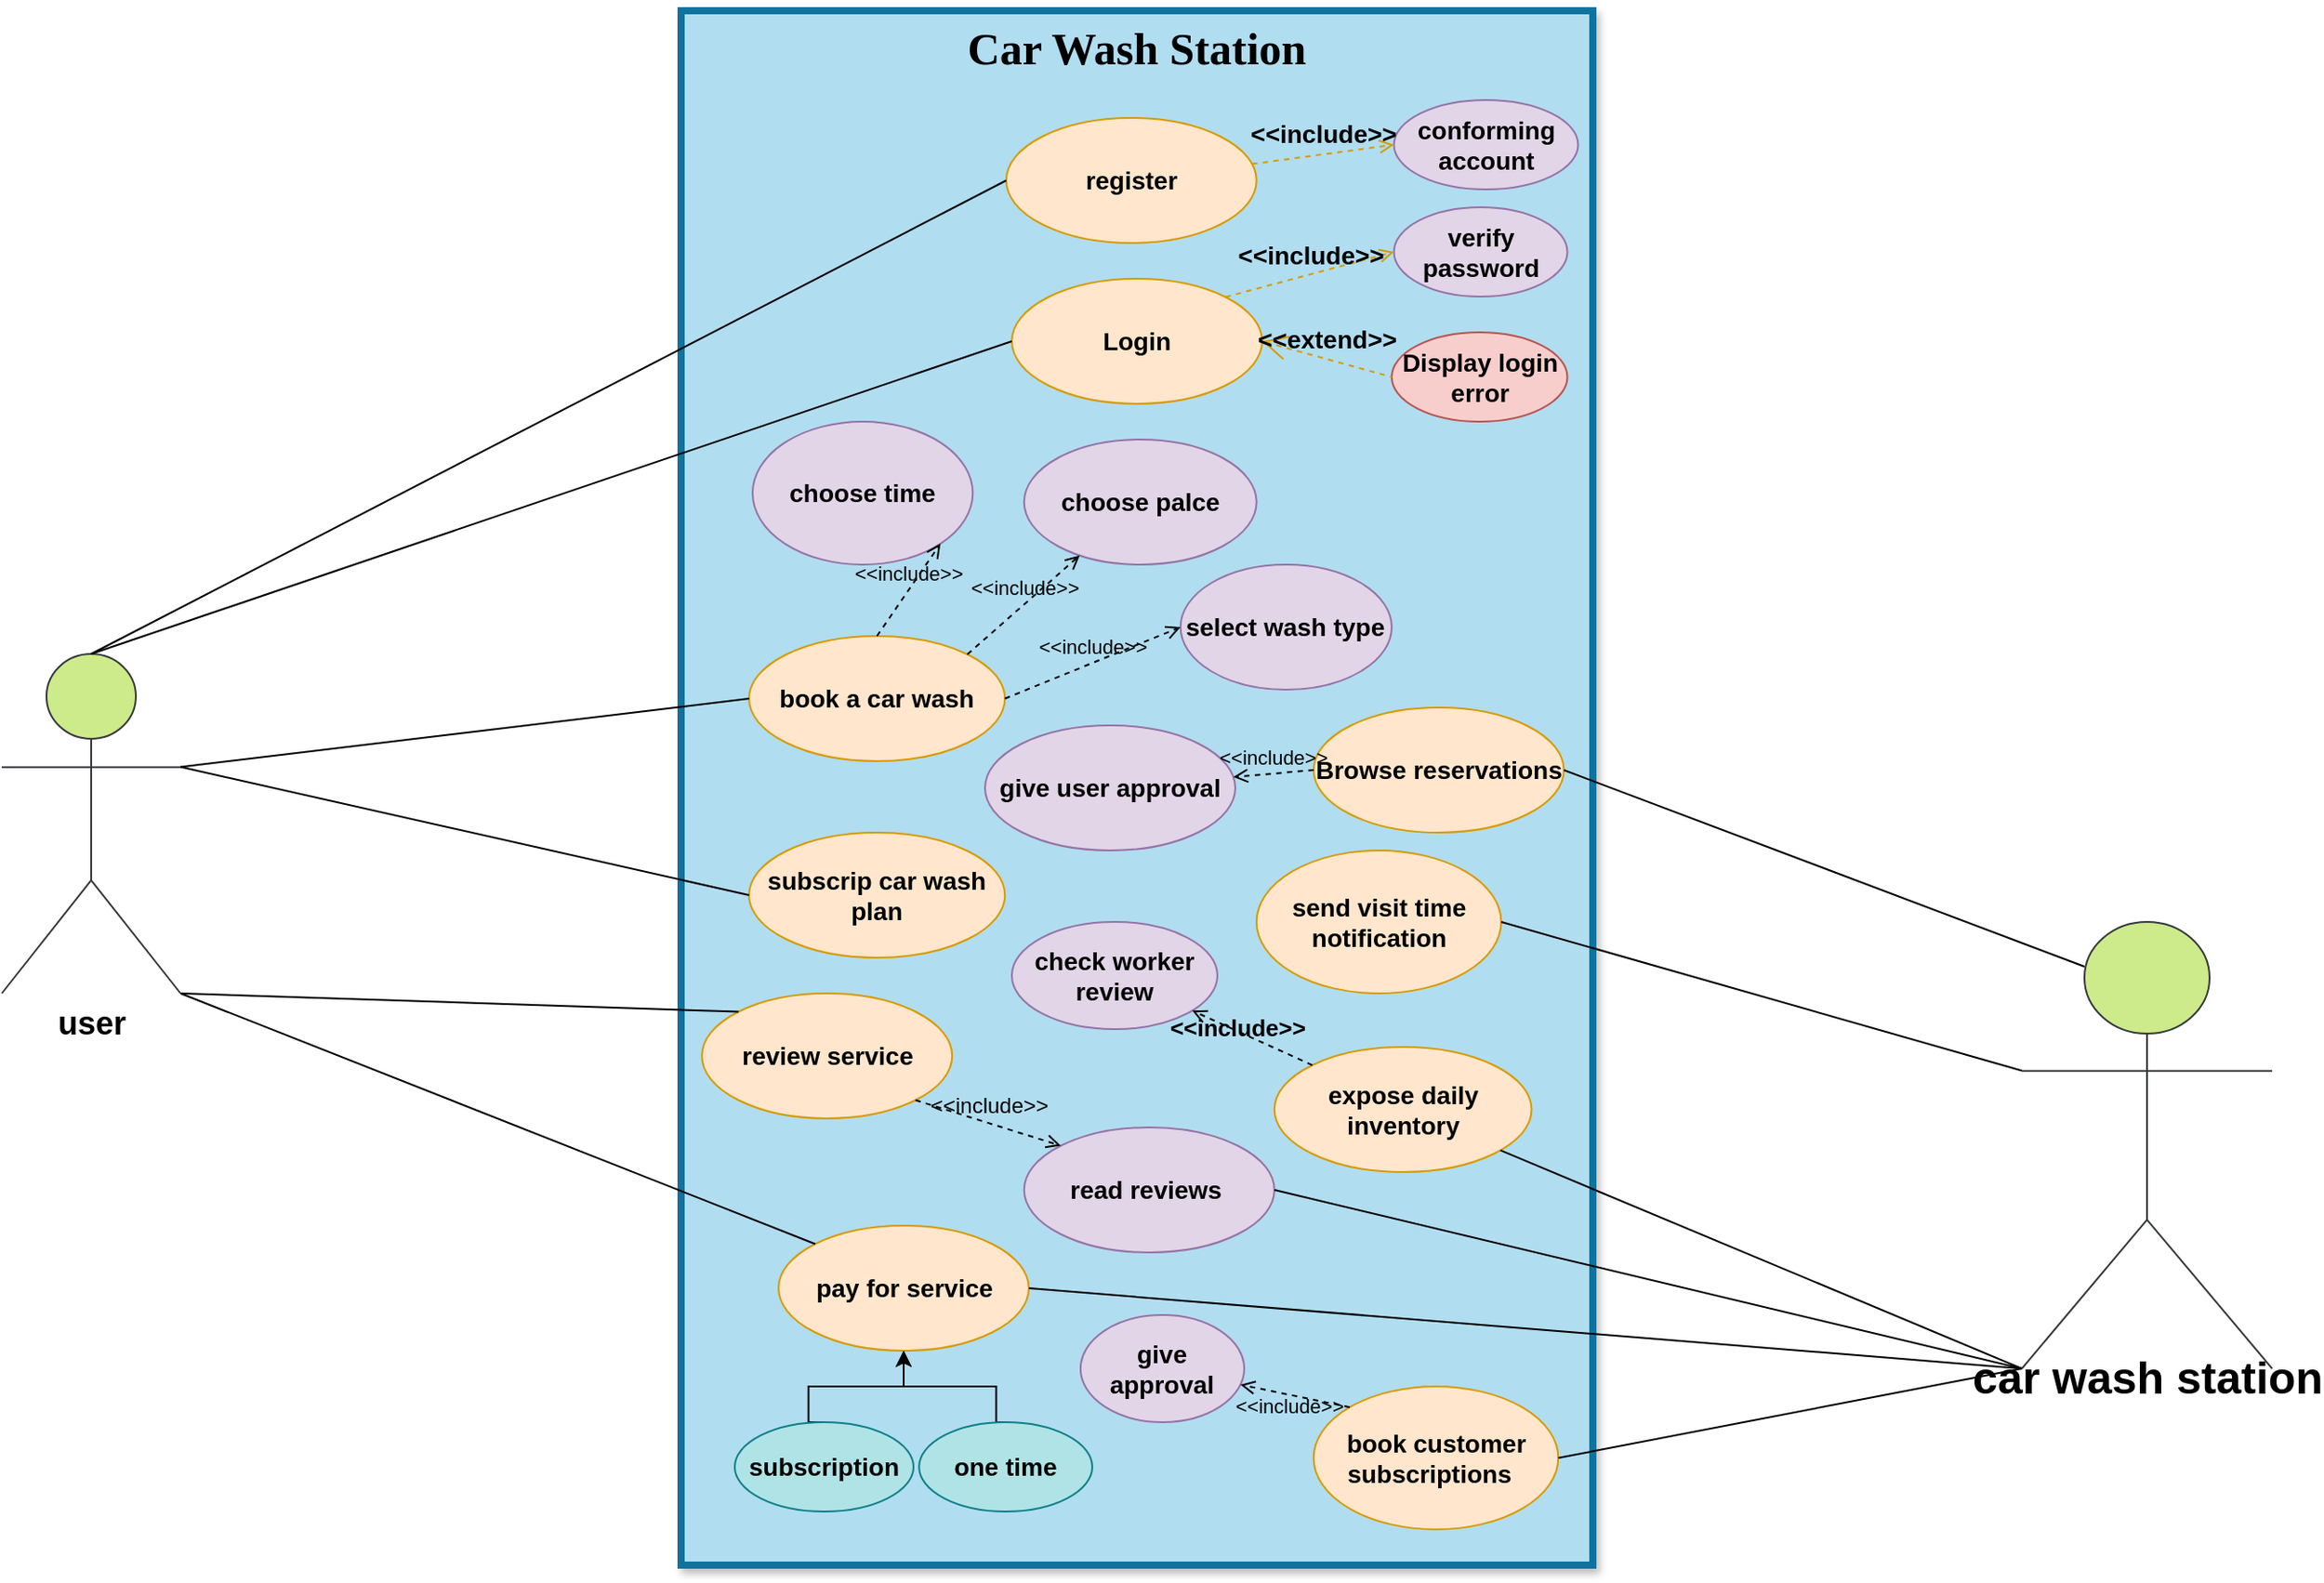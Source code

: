 <mxfile version="13.8.1" type="github">
  <diagram id="q_0R8UOEveoawnxMy5qo" name="Page-1">
    <mxGraphModel dx="2272" dy="762" grid="1" gridSize="10" guides="1" tooltips="1" connect="1" arrows="1" fold="1" page="1" pageScale="1" pageWidth="850" pageHeight="1100" math="0" shadow="0">
      <root>
        <mxCell id="0" />
        <mxCell id="1" parent="0" />
        <mxCell id="5sgcdlkwPYFkjUGc1Uxb-1" value="&lt;span style=&quot;line-height: 107% ; font-size: 25px&quot;&gt;&lt;font style=&quot;font-size: 25px&quot;&gt;Car Wash Station&lt;/font&gt;&lt;/span&gt;" style="shape=rect;html=1;verticalAlign=top;fontStyle=1;whiteSpace=wrap;align=center;fillColor=#b1ddf0;strokeColor=#10739e;gradientColor=none;strokeWidth=4;perimeterSpacing=1;shadow=1;rounded=0;fontSize=25;fontFamily=Comic Sans MS;" parent="1" vertex="1">
          <mxGeometry x="180" y="50" width="510" height="870" as="geometry" />
        </mxCell>
        <mxCell id="5sgcdlkwPYFkjUGc1Uxb-2" value="&lt;font style=&quot;font-size: 18px;&quot;&gt;user&lt;/font&gt;" style="shape=umlActor;html=1;verticalLabelPosition=bottom;verticalAlign=top;align=center;strokeWidth=1;fillColor=#cdeb8b;strokeColor=#36393d;fontSize=18;fontStyle=1" parent="1" vertex="1">
          <mxGeometry x="-200" y="410" width="100" height="190" as="geometry" />
        </mxCell>
        <mxCell id="5sgcdlkwPYFkjUGc1Uxb-3" value="Login" style="ellipse;whiteSpace=wrap;html=1;strokeWidth=1;fillColor=#ffe6cc;strokeColor=#d79b00;fontSize=14;fontStyle=1" parent="1" vertex="1">
          <mxGeometry x="365" y="200" width="140" height="70" as="geometry" />
        </mxCell>
        <mxCell id="5sgcdlkwPYFkjUGc1Uxb-4" value="book a car wash" style="ellipse;whiteSpace=wrap;html=1;strokeWidth=1;fillColor=#ffe6cc;strokeColor=#d79b00;fontSize=14;fontStyle=1" parent="1" vertex="1">
          <mxGeometry x="218" y="400" width="143.13" height="70" as="geometry" />
        </mxCell>
        <mxCell id="5sgcdlkwPYFkjUGc1Uxb-5" value="choose time" style="ellipse;whiteSpace=wrap;html=1;strokeWidth=1;fillColor=#e1d5e7;strokeColor=#9673a6;fontSize=14;fontStyle=1" parent="1" vertex="1">
          <mxGeometry x="220" y="280" width="123.13" height="80" as="geometry" />
        </mxCell>
        <mxCell id="5sgcdlkwPYFkjUGc1Uxb-6" value="select wash type" style="ellipse;whiteSpace=wrap;html=1;strokeWidth=1;fillColor=#e1d5e7;strokeColor=#9673a6;fontSize=14;fontStyle=1" parent="1" vertex="1">
          <mxGeometry x="459.37" y="360" width="118.13" height="70" as="geometry" />
        </mxCell>
        <mxCell id="5sgcdlkwPYFkjUGc1Uxb-7" value="verify password" style="ellipse;whiteSpace=wrap;html=1;strokeWidth=1;fillColor=#e1d5e7;strokeColor=#9673a6;fontSize=14;fontStyle=1" parent="1" vertex="1">
          <mxGeometry x="578.75" y="160" width="97" height="50" as="geometry" />
        </mxCell>
        <mxCell id="5sgcdlkwPYFkjUGc1Uxb-8" value="&amp;lt;&amp;lt;include&amp;gt;&amp;gt;" style="edgeStyle=none;html=1;endArrow=open;verticalAlign=bottom;dashed=1;labelBackgroundColor=none;entryX=0;entryY=0.5;entryDx=0;entryDy=0;exitX=1;exitY=0;exitDx=0;exitDy=0;strokeWidth=1;fillColor=#ffe6cc;strokeColor=#d79b00;fontSize=14;fontStyle=1" parent="1" source="5sgcdlkwPYFkjUGc1Uxb-3" target="5sgcdlkwPYFkjUGc1Uxb-7" edge="1">
          <mxGeometry width="160" relative="1" as="geometry">
            <mxPoint x="375" y="320" as="sourcePoint" />
            <mxPoint x="535" y="320" as="targetPoint" />
          </mxGeometry>
        </mxCell>
        <mxCell id="5sgcdlkwPYFkjUGc1Uxb-9" value="Display login error" style="ellipse;whiteSpace=wrap;html=1;strokeWidth=1;fillColor=#f8cecc;strokeColor=#b85450;fontSize=14;fontStyle=1" parent="1" vertex="1">
          <mxGeometry x="577.5" y="230" width="98.25" height="50" as="geometry" />
        </mxCell>
        <mxCell id="5sgcdlkwPYFkjUGc1Uxb-10" value="&amp;lt;&amp;lt;extend&amp;gt;&amp;gt;" style="edgeStyle=none;html=1;startArrow=open;endArrow=none;startSize=12;verticalAlign=bottom;dashed=1;labelBackgroundColor=none;entryX=0;entryY=0.5;entryDx=0;entryDy=0;exitX=1;exitY=0.5;exitDx=0;exitDy=0;strokeWidth=1;fillColor=#ffe6cc;strokeColor=#d79b00;fontSize=14;fontStyle=1" parent="1" source="5sgcdlkwPYFkjUGc1Uxb-3" target="5sgcdlkwPYFkjUGc1Uxb-9" edge="1">
          <mxGeometry width="160" relative="1" as="geometry">
            <mxPoint x="375" y="320" as="sourcePoint" />
            <mxPoint x="535" y="320" as="targetPoint" />
          </mxGeometry>
        </mxCell>
        <mxCell id="5sgcdlkwPYFkjUGc1Uxb-11" value="register" style="ellipse;whiteSpace=wrap;html=1;strokeWidth=1;fillColor=#ffe6cc;strokeColor=#d79b00;fontSize=14;fontStyle=1" parent="1" vertex="1">
          <mxGeometry x="361.87" y="110" width="140" height="70" as="geometry" />
        </mxCell>
        <mxCell id="5sgcdlkwPYFkjUGc1Uxb-12" value="conforming account" style="ellipse;whiteSpace=wrap;html=1;strokeWidth=1;fillColor=#e1d5e7;strokeColor=#9673a6;fontSize=14;fontStyle=1" parent="1" vertex="1">
          <mxGeometry x="578.75" y="100" width="103" height="50" as="geometry" />
        </mxCell>
        <mxCell id="5sgcdlkwPYFkjUGc1Uxb-13" value="&amp;lt;&amp;lt;include&amp;gt;&amp;gt;" style="edgeStyle=none;html=1;endArrow=open;verticalAlign=bottom;dashed=1;labelBackgroundColor=none;entryX=0;entryY=0.5;entryDx=0;entryDy=0;strokeWidth=1;fillColor=#ffe6cc;strokeColor=#d79b00;fontSize=14;fontStyle=1" parent="1" source="5sgcdlkwPYFkjUGc1Uxb-11" target="5sgcdlkwPYFkjUGc1Uxb-12" edge="1">
          <mxGeometry width="160" relative="1" as="geometry">
            <mxPoint x="360" y="110" as="sourcePoint" />
            <mxPoint x="520" y="110" as="targetPoint" />
          </mxGeometry>
        </mxCell>
        <mxCell id="5sgcdlkwPYFkjUGc1Uxb-30" value="choose palce" style="ellipse;whiteSpace=wrap;html=1;strokeWidth=1;fillColor=#e1d5e7;strokeColor=#9673a6;fontSize=14;fontStyle=1" parent="1" vertex="1">
          <mxGeometry x="371.87" y="290" width="130" height="70" as="geometry" />
        </mxCell>
        <mxCell id="5sgcdlkwPYFkjUGc1Uxb-38" value="Browse reservations" style="ellipse;whiteSpace=wrap;html=1;strokeWidth=1;fillColor=#ffe6cc;strokeColor=#d79b00;fontSize=14;fontStyle=1" parent="1" vertex="1">
          <mxGeometry x="533.81" y="440" width="140" height="70" as="geometry" />
        </mxCell>
        <mxCell id="5sgcdlkwPYFkjUGc1Uxb-39" value="give user approval" style="ellipse;whiteSpace=wrap;html=1;strokeWidth=1;fillColor=#e1d5e7;strokeColor=#9673a6;fontSize=14;fontStyle=1" parent="1" vertex="1">
          <mxGeometry x="350" y="450" width="140" height="70" as="geometry" />
        </mxCell>
        <mxCell id="5sgcdlkwPYFkjUGc1Uxb-42" value="send visit time notification" style="ellipse;whiteSpace=wrap;html=1;strokeWidth=1;fillColor=#ffe6cc;strokeColor=#d79b00;fontSize=14;fontStyle=1" parent="1" vertex="1">
          <mxGeometry x="501.87" y="520" width="136.87" height="80" as="geometry" />
        </mxCell>
        <mxCell id="5sgcdlkwPYFkjUGc1Uxb-43" value="expose daily inventory" style="ellipse;whiteSpace=wrap;html=1;strokeWidth=1;fillColor=#ffe6cc;strokeColor=#d79b00;fontSize=14;fontStyle=1" parent="1" vertex="1">
          <mxGeometry x="511.87" y="630" width="143.87" height="70" as="geometry" />
        </mxCell>
        <mxCell id="5sgcdlkwPYFkjUGc1Uxb-44" value="read reviews&amp;nbsp;" style="ellipse;whiteSpace=wrap;html=1;strokeWidth=1;fillColor=#e1d5e7;strokeColor=#9673a6;fontSize=14;fontStyle=1" parent="1" vertex="1">
          <mxGeometry x="371.87" y="675" width="140" height="70" as="geometry" />
        </mxCell>
        <mxCell id="5sgcdlkwPYFkjUGc1Uxb-45" value="review service" style="ellipse;whiteSpace=wrap;html=1;strokeWidth=1;fillColor=#ffe6cc;strokeColor=#d79b00;fontSize=14;fontStyle=1" parent="1" vertex="1">
          <mxGeometry x="191.63" y="600" width="140" height="70" as="geometry" />
        </mxCell>
        <mxCell id="5sgcdlkwPYFkjUGc1Uxb-46" value="check worker review" style="ellipse;whiteSpace=wrap;html=1;strokeWidth=1;fillColor=#e1d5e7;strokeColor=#9673a6;fontSize=14;fontStyle=1" parent="1" vertex="1">
          <mxGeometry x="365" y="560" width="115" height="60" as="geometry" />
        </mxCell>
        <mxCell id="5sgcdlkwPYFkjUGc1Uxb-47" value="&amp;lt;&amp;lt;include&amp;gt;&amp;gt;" style="edgeStyle=none;html=1;endArrow=open;verticalAlign=bottom;dashed=1;labelBackgroundColor=none;exitX=0;exitY=0;exitDx=0;exitDy=0;strokeWidth=1;fillColor=#ffe6cc;strokeColor=#000000;fontSize=13;fontStyle=1;" parent="1" source="5sgcdlkwPYFkjUGc1Uxb-43" target="5sgcdlkwPYFkjUGc1Uxb-46" edge="1">
          <mxGeometry x="0.179" y="9" width="160" relative="1" as="geometry">
            <mxPoint x="416.87" y="920" as="sourcePoint" />
            <mxPoint x="576.87" y="920" as="targetPoint" />
            <mxPoint x="1" as="offset" />
          </mxGeometry>
        </mxCell>
        <mxCell id="5sgcdlkwPYFkjUGc1Uxb-51" value="pay for service" style="ellipse;whiteSpace=wrap;html=1;strokeWidth=1;fillColor=#ffe6cc;strokeColor=#d79b00;fontSize=14;fontStyle=1" parent="1" vertex="1">
          <mxGeometry x="234.5" y="730" width="140" height="70" as="geometry" />
        </mxCell>
        <mxCell id="5sgcdlkwPYFkjUGc1Uxb-55" style="edgeStyle=orthogonalEdgeStyle;rounded=0;orthogonalLoop=1;jettySize=auto;html=1;exitX=0.5;exitY=0;exitDx=0;exitDy=0;entryX=0.5;entryY=1;entryDx=0;entryDy=0;strokeWidth=1;fontSize=14;fontStyle=1" parent="1" source="5sgcdlkwPYFkjUGc1Uxb-52" target="5sgcdlkwPYFkjUGc1Uxb-51" edge="1">
          <mxGeometry relative="1" as="geometry">
            <Array as="points">
              <mxPoint x="251.25" y="820" />
              <mxPoint x="304.25" y="820" />
            </Array>
          </mxGeometry>
        </mxCell>
        <mxCell id="5sgcdlkwPYFkjUGc1Uxb-52" value="subscription" style="ellipse;whiteSpace=wrap;html=1;strokeWidth=1;fillColor=#b0e3e6;strokeColor=#0e8088;fontSize=14;fontStyle=1" parent="1" vertex="1">
          <mxGeometry x="210" y="840" width="100" height="50" as="geometry" />
        </mxCell>
        <mxCell id="5sgcdlkwPYFkjUGc1Uxb-54" style="edgeStyle=orthogonalEdgeStyle;rounded=0;orthogonalLoop=1;jettySize=auto;html=1;exitX=0.5;exitY=0;exitDx=0;exitDy=0;entryX=0.5;entryY=1;entryDx=0;entryDy=0;strokeWidth=1;fontSize=14;fontStyle=1" parent="1" source="5sgcdlkwPYFkjUGc1Uxb-53" target="5sgcdlkwPYFkjUGc1Uxb-51" edge="1">
          <mxGeometry relative="1" as="geometry">
            <Array as="points">
              <mxPoint x="356.25" y="820" />
              <mxPoint x="304.25" y="820" />
            </Array>
          </mxGeometry>
        </mxCell>
        <mxCell id="5sgcdlkwPYFkjUGc1Uxb-53" value="one time" style="ellipse;whiteSpace=wrap;html=1;strokeWidth=1;fillColor=#b0e3e6;strokeColor=#0e8088;fontSize=14;fontStyle=1" parent="1" vertex="1">
          <mxGeometry x="313.12" y="840" width="96.88" height="50" as="geometry" />
        </mxCell>
        <mxCell id="5sgcdlkwPYFkjUGc1Uxb-56" value="&lt;font style=&quot;font-size: 25px&quot;&gt;car wash station&lt;/font&gt;" style="shape=umlActor;html=1;verticalLabelPosition=bottom;verticalAlign=top;align=center;strokeWidth=1;fillColor=#cdeb8b;strokeColor=#36393d;fontSize=25;fontStyle=1;fontFamily=Helvetica;labelBackgroundColor=none;labelBorderColor=none;spacing=-15;" parent="1" vertex="1">
          <mxGeometry x="930" y="560" width="140" height="250" as="geometry" />
        </mxCell>
        <mxCell id="5sgcdlkwPYFkjUGc1Uxb-67" value="" style="edgeStyle=none;html=1;endArrow=none;verticalAlign=bottom;strokeWidth=1;entryX=0;entryY=0.5;entryDx=0;entryDy=0;exitX=0.5;exitY=0;exitDx=0;exitDy=0;exitPerimeter=0;fontSize=14;fontStyle=1" parent="1" source="5sgcdlkwPYFkjUGc1Uxb-2" target="5sgcdlkwPYFkjUGc1Uxb-11" edge="1">
          <mxGeometry width="160" relative="1" as="geometry">
            <mxPoint x="-10" y="340" as="sourcePoint" />
            <mxPoint x="150" y="340" as="targetPoint" />
          </mxGeometry>
        </mxCell>
        <mxCell id="5sgcdlkwPYFkjUGc1Uxb-68" value="" style="edgeStyle=none;html=1;endArrow=none;verticalAlign=bottom;strokeWidth=1;entryX=0;entryY=0.5;entryDx=0;entryDy=0;exitX=0.5;exitY=0;exitDx=0;exitDy=0;exitPerimeter=0;fontSize=14;fontStyle=1" parent="1" source="5sgcdlkwPYFkjUGc1Uxb-2" target="5sgcdlkwPYFkjUGc1Uxb-3" edge="1">
          <mxGeometry width="160" relative="1" as="geometry">
            <mxPoint x="470" y="360" as="sourcePoint" />
            <mxPoint x="630" y="360" as="targetPoint" />
          </mxGeometry>
        </mxCell>
        <mxCell id="5sgcdlkwPYFkjUGc1Uxb-74" value="" style="edgeStyle=none;html=1;endArrow=none;verticalAlign=bottom;strokeWidth=1;entryX=0.25;entryY=0.1;entryDx=0;entryDy=0;entryPerimeter=0;exitX=1;exitY=0.5;exitDx=0;exitDy=0;fontSize=14;fontStyle=1" parent="1" source="5sgcdlkwPYFkjUGc1Uxb-38" target="5sgcdlkwPYFkjUGc1Uxb-56" edge="1">
          <mxGeometry width="160" relative="1" as="geometry">
            <mxPoint x="510" y="780" as="sourcePoint" />
            <mxPoint x="670" y="780" as="targetPoint" />
          </mxGeometry>
        </mxCell>
        <mxCell id="5sgcdlkwPYFkjUGc1Uxb-76" value="" style="edgeStyle=none;html=1;endArrow=none;verticalAlign=bottom;strokeWidth=1;entryX=0;entryY=0.333;entryDx=0;entryDy=0;entryPerimeter=0;exitX=1;exitY=0.5;exitDx=0;exitDy=0;fontSize=14;fontStyle=1" parent="1" source="5sgcdlkwPYFkjUGc1Uxb-42" target="5sgcdlkwPYFkjUGc1Uxb-56" edge="1">
          <mxGeometry width="160" relative="1" as="geometry">
            <mxPoint x="530" y="800" as="sourcePoint" />
            <mxPoint x="690" y="800" as="targetPoint" />
          </mxGeometry>
        </mxCell>
        <mxCell id="5sgcdlkwPYFkjUGc1Uxb-78" value="" style="edgeStyle=none;html=1;endArrow=none;verticalAlign=bottom;strokeWidth=1;entryX=0;entryY=1;entryDx=0;entryDy=0;entryPerimeter=0;fontSize=14;fontStyle=1" parent="1" source="5sgcdlkwPYFkjUGc1Uxb-43" target="5sgcdlkwPYFkjUGc1Uxb-56" edge="1">
          <mxGeometry width="160" relative="1" as="geometry">
            <mxPoint x="540" y="810" as="sourcePoint" />
            <mxPoint x="700" y="810" as="targetPoint" />
          </mxGeometry>
        </mxCell>
        <mxCell id="5sgcdlkwPYFkjUGc1Uxb-80" value="" style="edgeStyle=none;html=1;endArrow=none;verticalAlign=bottom;strokeWidth=1;entryX=0;entryY=1;entryDx=0;entryDy=0;entryPerimeter=0;exitX=1;exitY=0.5;exitDx=0;exitDy=0;fontSize=14;fontStyle=1" parent="1" source="5sgcdlkwPYFkjUGc1Uxb-51" target="5sgcdlkwPYFkjUGc1Uxb-56" edge="1">
          <mxGeometry width="160" relative="1" as="geometry">
            <mxPoint x="543.5" y="1200" as="sourcePoint" />
            <mxPoint x="703.5" y="1200" as="targetPoint" />
          </mxGeometry>
        </mxCell>
        <mxCell id="5sgcdlkwPYFkjUGc1Uxb-81" value="" style="edgeStyle=none;html=1;endArrow=none;verticalAlign=bottom;strokeWidth=1;entryX=0;entryY=1;entryDx=0;entryDy=0;entryPerimeter=0;fontSize=14;fontStyle=1;exitX=1;exitY=0.5;exitDx=0;exitDy=0;" parent="1" source="5sgcdlkwPYFkjUGc1Uxb-44" target="5sgcdlkwPYFkjUGc1Uxb-56" edge="1">
          <mxGeometry width="160" relative="1" as="geometry">
            <mxPoint x="500" y="730" as="sourcePoint" />
            <mxPoint x="630" y="1190" as="targetPoint" />
          </mxGeometry>
        </mxCell>
        <mxCell id="Wlmb8Jk8-eh2duupnSxf-1" value="&amp;lt;&amp;lt;include&amp;gt;&amp;gt;" style="edgeStyle=none;html=1;endArrow=open;verticalAlign=bottom;dashed=1;labelBackgroundColor=none;exitX=0.5;exitY=0;exitDx=0;exitDy=0;entryX=1;entryY=1;entryDx=0;entryDy=0;" parent="1" source="5sgcdlkwPYFkjUGc1Uxb-4" target="5sgcdlkwPYFkjUGc1Uxb-5" edge="1">
          <mxGeometry width="160" relative="1" as="geometry">
            <mxPoint x="400" y="430" as="sourcePoint" />
            <mxPoint x="560" y="430" as="targetPoint" />
          </mxGeometry>
        </mxCell>
        <mxCell id="Wlmb8Jk8-eh2duupnSxf-3" value="&amp;lt;&amp;lt;include&amp;gt;&amp;gt;" style="edgeStyle=none;html=1;endArrow=open;verticalAlign=bottom;dashed=1;labelBackgroundColor=none;exitX=1;exitY=0;exitDx=0;exitDy=0;" parent="1" source="5sgcdlkwPYFkjUGc1Uxb-4" target="5sgcdlkwPYFkjUGc1Uxb-30" edge="1">
          <mxGeometry width="160" relative="1" as="geometry">
            <mxPoint x="400" y="430" as="sourcePoint" />
            <mxPoint x="560" y="430" as="targetPoint" />
          </mxGeometry>
        </mxCell>
        <mxCell id="Wlmb8Jk8-eh2duupnSxf-4" value="&amp;lt;&amp;lt;include&amp;gt;&amp;gt;" style="edgeStyle=none;html=1;endArrow=open;verticalAlign=bottom;dashed=1;labelBackgroundColor=none;exitX=1;exitY=0.5;exitDx=0;exitDy=0;entryX=0;entryY=0.5;entryDx=0;entryDy=0;" parent="1" source="5sgcdlkwPYFkjUGc1Uxb-4" target="5sgcdlkwPYFkjUGc1Uxb-6" edge="1">
          <mxGeometry width="160" relative="1" as="geometry">
            <mxPoint x="400" y="430" as="sourcePoint" />
            <mxPoint x="560" y="430" as="targetPoint" />
          </mxGeometry>
        </mxCell>
        <mxCell id="Wlmb8Jk8-eh2duupnSxf-5" value="&amp;lt;&amp;lt;include&amp;gt;&amp;gt;" style="edgeStyle=none;html=1;endArrow=open;verticalAlign=bottom;dashed=1;labelBackgroundColor=none;exitX=0;exitY=0.5;exitDx=0;exitDy=0;" parent="1" source="5sgcdlkwPYFkjUGc1Uxb-38" target="5sgcdlkwPYFkjUGc1Uxb-39" edge="1">
          <mxGeometry width="160" relative="1" as="geometry">
            <mxPoint x="460" y="680" as="sourcePoint" />
            <mxPoint x="620" y="680" as="targetPoint" />
          </mxGeometry>
        </mxCell>
        <mxCell id="Wlmb8Jk8-eh2duupnSxf-12" value="&amp;lt;&amp;lt;include&amp;gt;&amp;gt;" style="edgeStyle=none;html=1;endArrow=open;verticalAlign=bottom;dashed=1;labelBackgroundColor=none;fontSize=12;exitX=1;exitY=1;exitDx=0;exitDy=0;entryX=0;entryY=0;entryDx=0;entryDy=0;" parent="1" source="5sgcdlkwPYFkjUGc1Uxb-45" target="5sgcdlkwPYFkjUGc1Uxb-44" edge="1">
          <mxGeometry width="160" relative="1" as="geometry">
            <mxPoint x="400" y="570" as="sourcePoint" />
            <mxPoint x="560" y="570" as="targetPoint" />
          </mxGeometry>
        </mxCell>
        <mxCell id="Wlmb8Jk8-eh2duupnSxf-13" value="" style="edgeStyle=none;html=1;endArrow=none;verticalAlign=bottom;fontSize=12;exitX=1;exitY=1;exitDx=0;exitDy=0;exitPerimeter=0;entryX=0;entryY=0;entryDx=0;entryDy=0;" parent="1" source="5sgcdlkwPYFkjUGc1Uxb-2" target="5sgcdlkwPYFkjUGc1Uxb-45" edge="1">
          <mxGeometry width="160" relative="1" as="geometry">
            <mxPoint x="400" y="570" as="sourcePoint" />
            <mxPoint x="560" y="570" as="targetPoint" />
          </mxGeometry>
        </mxCell>
        <mxCell id="Wlmb8Jk8-eh2duupnSxf-14" value="" style="edgeStyle=none;html=1;endArrow=none;verticalAlign=bottom;strokeColor=#000000;fontSize=12;entryX=0;entryY=0;entryDx=0;entryDy=0;exitX=1;exitY=1;exitDx=0;exitDy=0;exitPerimeter=0;" parent="1" source="5sgcdlkwPYFkjUGc1Uxb-2" target="5sgcdlkwPYFkjUGc1Uxb-51" edge="1">
          <mxGeometry width="160" relative="1" as="geometry">
            <mxPoint x="-20" y="440" as="sourcePoint" />
            <mxPoint x="560" y="650" as="targetPoint" />
          </mxGeometry>
        </mxCell>
        <mxCell id="ZtrBQSqVBt9DIPxW3dID-2" value="" style="edgeStyle=none;html=1;endArrow=none;verticalAlign=bottom;strokeWidth=1;entryX=0;entryY=0.5;entryDx=0;entryDy=0;exitX=1;exitY=0.333;exitDx=0;exitDy=0;exitPerimeter=0;fontSize=14;fontStyle=1" parent="1" source="5sgcdlkwPYFkjUGc1Uxb-2" target="5sgcdlkwPYFkjUGc1Uxb-4" edge="1">
          <mxGeometry width="160" relative="1" as="geometry">
            <mxPoint x="-115" y="420" as="sourcePoint" />
            <mxPoint x="375" y="245" as="targetPoint" />
          </mxGeometry>
        </mxCell>
        <mxCell id="j3uGcvI0olcD3DCvKnDm-1" value="subscrip car wash plan" style="ellipse;whiteSpace=wrap;html=1;strokeWidth=1;fillColor=#ffe6cc;strokeColor=#d79b00;fontSize=14;fontStyle=1" vertex="1" parent="1">
          <mxGeometry x="218" y="510" width="143.13" height="70" as="geometry" />
        </mxCell>
        <mxCell id="j3uGcvI0olcD3DCvKnDm-2" value="" style="edgeStyle=none;html=1;endArrow=none;verticalAlign=bottom;strokeWidth=1;entryX=0;entryY=0.5;entryDx=0;entryDy=0;exitX=1;exitY=0.333;exitDx=0;exitDy=0;exitPerimeter=0;fontSize=14;fontStyle=1" edge="1" parent="1" target="j3uGcvI0olcD3DCvKnDm-1" source="5sgcdlkwPYFkjUGc1Uxb-2">
          <mxGeometry width="160" relative="1" as="geometry">
            <mxPoint x="-111.13" y="563.333" as="sourcePoint" />
            <mxPoint x="363.87" y="335" as="targetPoint" />
          </mxGeometry>
        </mxCell>
        <mxCell id="j3uGcvI0olcD3DCvKnDm-3" value="book customer subscriptions&amp;nbsp;&amp;nbsp;" style="ellipse;whiteSpace=wrap;html=1;strokeWidth=1;fillColor=#ffe6cc;strokeColor=#d79b00;fontSize=14;fontStyle=1" vertex="1" parent="1">
          <mxGeometry x="533.81" y="820" width="136.87" height="80" as="geometry" />
        </mxCell>
        <mxCell id="j3uGcvI0olcD3DCvKnDm-4" value="" style="edgeStyle=none;html=1;endArrow=none;verticalAlign=bottom;strokeWidth=1;entryX=0;entryY=1;entryDx=0;entryDy=0;entryPerimeter=0;exitX=1;exitY=0.5;exitDx=0;exitDy=0;fontSize=14;fontStyle=1" edge="1" parent="1" source="j3uGcvI0olcD3DCvKnDm-3" target="5sgcdlkwPYFkjUGc1Uxb-56">
          <mxGeometry width="160" relative="1" as="geometry">
            <mxPoint x="480" y="1080" as="sourcePoint" />
            <mxPoint x="880" y="956.667" as="targetPoint" />
          </mxGeometry>
        </mxCell>
        <mxCell id="j3uGcvI0olcD3DCvKnDm-6" value="give approval" style="ellipse;whiteSpace=wrap;html=1;strokeWidth=1;fillColor=#e1d5e7;strokeColor=#9673a6;fontSize=14;fontStyle=1" vertex="1" parent="1">
          <mxGeometry x="403.44" y="780" width="91.56" height="60" as="geometry" />
        </mxCell>
        <mxCell id="j3uGcvI0olcD3DCvKnDm-7" value="&amp;lt;&amp;lt;include&amp;gt;&amp;gt;" style="edgeStyle=none;html=1;endArrow=open;verticalAlign=bottom;dashed=1;labelBackgroundColor=none;exitX=0;exitY=0;exitDx=0;exitDy=0;" edge="1" parent="1" target="j3uGcvI0olcD3DCvKnDm-6" source="j3uGcvI0olcD3DCvKnDm-3">
          <mxGeometry x="0.011" y="14" width="160" relative="1" as="geometry">
            <mxPoint x="572.25" y="805" as="sourcePoint" />
            <mxPoint x="658.44" y="1010" as="targetPoint" />
            <mxPoint y="1" as="offset" />
          </mxGeometry>
        </mxCell>
      </root>
    </mxGraphModel>
  </diagram>
</mxfile>
